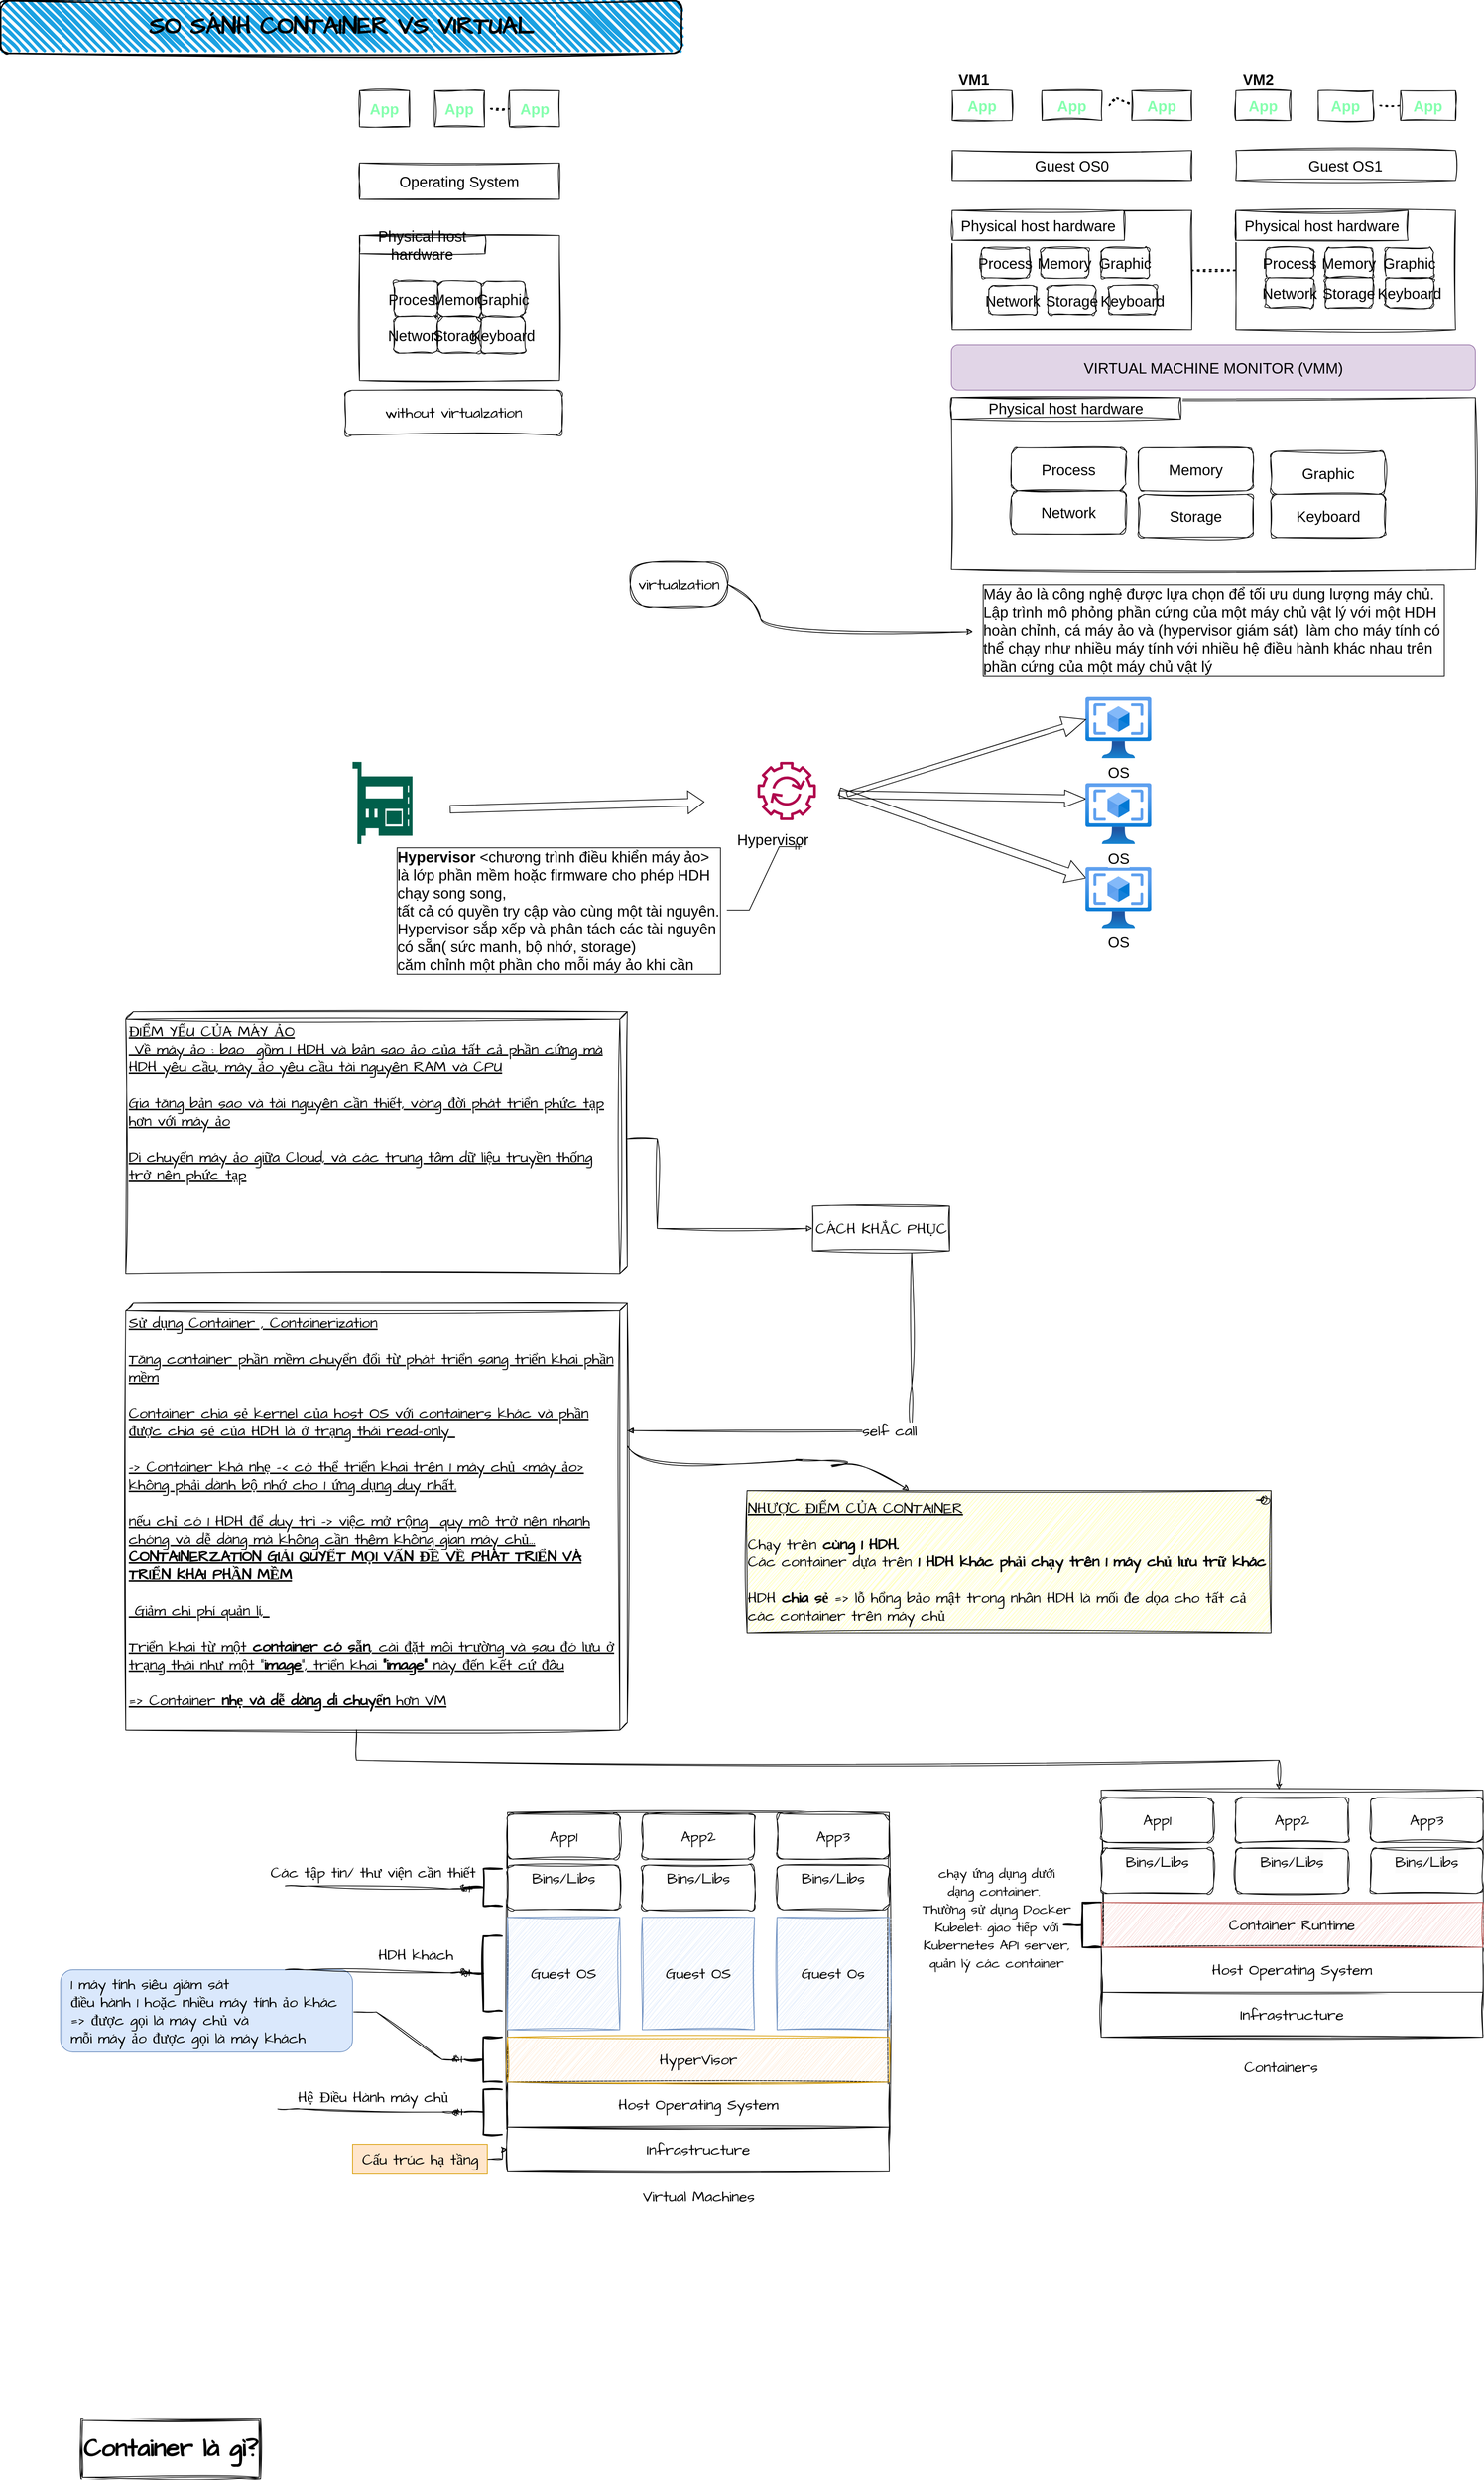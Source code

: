 <mxfile version="21.3.2" type="github" pages="2">
  <diagram name="Docker" id="a0oaJFji5QDftbRzg78K">
    <mxGraphModel dx="2856" dy="2262" grid="1" gridSize="10" guides="1" tooltips="1" connect="1" arrows="1" fold="1" page="1" pageScale="1" pageWidth="827" pageHeight="1169" math="0" shadow="0">
      <root>
        <mxCell id="0" />
        <mxCell id="1" parent="0" />
        <mxCell id="lQ1iWXKazuJ-khMov56M-31" value="" style="group;fontSize=20;" parent="1" vertex="1" connectable="0">
          <mxGeometry x="901" y="50" width="320" height="640" as="geometry" />
        </mxCell>
        <mxCell id="lQ1iWXKazuJ-khMov56M-16" value="&lt;b style=&quot;font-size: 20px;&quot;&gt;&lt;font color=&quot;#87ffaf&quot; style=&quot;font-size: 20px;&quot;&gt;App&lt;/font&gt;&lt;/b&gt;" style="rounded=0;whiteSpace=wrap;html=1;sketch=1;curveFitting=1;jiggle=2;shadow=0;movable=1;resizable=1;rotatable=1;deletable=1;editable=1;locked=0;connectable=1;container=0;fontSize=20;" parent="lQ1iWXKazuJ-khMov56M-31" vertex="1">
          <mxGeometry width="80" height="40" as="geometry" />
        </mxCell>
        <mxCell id="lQ1iWXKazuJ-khMov56M-17" value="&lt;b style=&quot;font-size: 20px;&quot;&gt;&lt;font color=&quot;#87ffaf&quot; style=&quot;font-size: 20px;&quot;&gt;App&lt;/font&gt;&lt;/b&gt;" style="rounded=0;whiteSpace=wrap;html=1;sketch=1;curveFitting=1;jiggle=2;shadow=0;movable=1;resizable=1;rotatable=1;deletable=1;editable=1;locked=0;connectable=1;container=0;fontSize=20;" parent="lQ1iWXKazuJ-khMov56M-31" vertex="1">
          <mxGeometry x="120" width="80" height="40" as="geometry" />
        </mxCell>
        <mxCell id="lQ1iWXKazuJ-khMov56M-18" value="" style="endArrow=none;dashed=1;html=1;dashPattern=1 3;strokeWidth=2;rounded=0;sketch=1;curveFitting=1;jiggle=2;shadow=0;movable=1;resizable=1;rotatable=1;deletable=1;editable=1;locked=0;connectable=1;fontSize=20;" parent="lQ1iWXKazuJ-khMov56M-31" edge="1">
          <mxGeometry width="50" height="50" relative="1" as="geometry">
            <mxPoint x="210" y="20" as="sourcePoint" />
            <mxPoint x="240" y="20" as="targetPoint" />
            <Array as="points">
              <mxPoint x="220" y="10" />
            </Array>
          </mxGeometry>
        </mxCell>
        <mxCell id="lQ1iWXKazuJ-khMov56M-19" value="&lt;b style=&quot;font-size: 20px;&quot;&gt;&lt;font color=&quot;#87ffaf&quot; style=&quot;font-size: 20px;&quot;&gt;App&lt;/font&gt;&lt;/b&gt;" style="rounded=0;whiteSpace=wrap;html=1;sketch=1;curveFitting=1;jiggle=2;shadow=0;movable=1;resizable=1;rotatable=1;deletable=1;editable=1;locked=0;connectable=1;container=0;fontSize=20;" parent="lQ1iWXKazuJ-khMov56M-31" vertex="1">
          <mxGeometry x="240" width="80" height="40" as="geometry" />
        </mxCell>
        <mxCell id="lQ1iWXKazuJ-khMov56M-20" value="Guest OS0" style="rounded=0;whiteSpace=wrap;html=1;sketch=1;curveFitting=1;jiggle=2;shadow=0;movable=1;resizable=1;rotatable=1;deletable=1;editable=1;locked=0;connectable=1;container=0;fontSize=20;" parent="lQ1iWXKazuJ-khMov56M-31" vertex="1">
          <mxGeometry y="80" width="320" height="40" as="geometry" />
        </mxCell>
        <mxCell id="lQ1iWXKazuJ-khMov56M-21" value="" style="rounded=0;whiteSpace=wrap;html=1;sketch=1;curveFitting=1;jiggle=2;shadow=0;movable=1;resizable=1;rotatable=1;deletable=1;editable=1;locked=0;connectable=1;container=0;fontSize=20;" parent="lQ1iWXKazuJ-khMov56M-31" vertex="1">
          <mxGeometry y="160" width="320" height="160" as="geometry" />
        </mxCell>
        <mxCell id="lQ1iWXKazuJ-khMov56M-22" value="Physical host hardware" style="rounded=0;whiteSpace=wrap;html=1;sketch=1;curveFitting=1;jiggle=2;shadow=0;movable=1;resizable=1;rotatable=1;deletable=1;editable=1;locked=0;connectable=1;container=0;fontSize=20;" parent="lQ1iWXKazuJ-khMov56M-31" vertex="1">
          <mxGeometry y="160" width="230" height="40" as="geometry" />
        </mxCell>
        <mxCell id="bngR2TSv_xNvbO2YMxAf-5" value="Process" style="rounded=1;whiteSpace=wrap;html=1;sketch=1;curveFitting=1;jiggle=2;shadow=0;movable=1;resizable=1;rotatable=1;deletable=1;editable=1;locked=0;connectable=1;container=0;fontSize=20;" vertex="1" parent="lQ1iWXKazuJ-khMov56M-31">
          <mxGeometry x="38.999" y="210" width="64.2" height="40" as="geometry" />
        </mxCell>
        <mxCell id="bngR2TSv_xNvbO2YMxAf-6" value="Memory" style="rounded=1;whiteSpace=wrap;html=1;sketch=1;curveFitting=1;jiggle=2;shadow=0;movable=1;resizable=1;rotatable=1;deletable=1;editable=1;locked=0;connectable=1;container=0;fontSize=20;" vertex="1" parent="lQ1iWXKazuJ-khMov56M-31">
          <mxGeometry x="118.229" y="210" width="64.2" height="40" as="geometry" />
        </mxCell>
        <mxCell id="bngR2TSv_xNvbO2YMxAf-7" value="Graphic" style="rounded=1;whiteSpace=wrap;html=1;sketch=1;curveFitting=1;jiggle=2;shadow=0;movable=1;resizable=1;rotatable=1;deletable=1;editable=1;locked=0;connectable=1;container=0;fontSize=20;" vertex="1" parent="lQ1iWXKazuJ-khMov56M-31">
          <mxGeometry x="198.999" y="210" width="64.2" height="40" as="geometry" />
        </mxCell>
        <mxCell id="bngR2TSv_xNvbO2YMxAf-8" value="Network" style="rounded=1;whiteSpace=wrap;html=1;sketch=1;curveFitting=1;jiggle=2;shadow=0;movable=1;resizable=1;rotatable=1;deletable=1;editable=1;locked=0;connectable=1;container=0;fontSize=20;" vertex="1" parent="lQ1iWXKazuJ-khMov56M-31">
          <mxGeometry x="48.999" y="260" width="64.2" height="40" as="geometry" />
        </mxCell>
        <mxCell id="bngR2TSv_xNvbO2YMxAf-9" value="Storage" style="rounded=1;whiteSpace=wrap;html=1;sketch=1;curveFitting=1;jiggle=2;shadow=0;movable=1;resizable=1;rotatable=1;deletable=1;editable=1;locked=0;connectable=1;container=0;fontSize=20;" vertex="1" parent="lQ1iWXKazuJ-khMov56M-31">
          <mxGeometry x="128.229" y="260" width="64.2" height="40" as="geometry" />
        </mxCell>
        <mxCell id="bngR2TSv_xNvbO2YMxAf-10" value="Keyboard" style="rounded=1;whiteSpace=wrap;html=1;sketch=1;curveFitting=1;jiggle=2;shadow=0;movable=1;resizable=1;rotatable=1;deletable=1;editable=1;locked=0;connectable=1;container=0;fontSize=20;" vertex="1" parent="lQ1iWXKazuJ-khMov56M-31">
          <mxGeometry x="208.999" y="260" width="64.2" height="40" as="geometry" />
        </mxCell>
        <mxCell id="lQ1iWXKazuJ-khMov56M-32" value="" style="group;fontSize=20;" parent="1" vertex="1" connectable="0">
          <mxGeometry x="1280" y="50" width="321" height="340" as="geometry" />
        </mxCell>
        <mxCell id="lQ1iWXKazuJ-khMov56M-33" value="&lt;b style=&quot;font-size: 20px;&quot;&gt;&lt;font color=&quot;#87ffaf&quot; style=&quot;font-size: 20px;&quot;&gt;App&lt;/font&gt;&lt;/b&gt;" style="rounded=0;whiteSpace=wrap;html=1;sketch=1;curveFitting=1;jiggle=2;shadow=0;movable=1;resizable=1;rotatable=1;deletable=1;editable=1;locked=0;connectable=1;container=0;fontSize=20;" parent="lQ1iWXKazuJ-khMov56M-32" vertex="1">
          <mxGeometry width="73.371" height="40" as="geometry" />
        </mxCell>
        <mxCell id="lQ1iWXKazuJ-khMov56M-34" value="&lt;b style=&quot;font-size: 20px;&quot;&gt;&lt;font color=&quot;#87ffaf&quot; style=&quot;font-size: 20px;&quot;&gt;App&lt;/font&gt;&lt;/b&gt;" style="rounded=0;whiteSpace=wrap;html=1;sketch=1;curveFitting=1;jiggle=2;shadow=0;movable=1;resizable=1;rotatable=1;deletable=1;editable=1;locked=0;connectable=1;container=0;fontSize=20;" parent="lQ1iWXKazuJ-khMov56M-32" vertex="1">
          <mxGeometry x="110.057" width="73.371" height="40" as="geometry" />
        </mxCell>
        <mxCell id="lQ1iWXKazuJ-khMov56M-35" value="" style="endArrow=none;dashed=1;html=1;dashPattern=1 3;strokeWidth=2;rounded=0;sketch=1;curveFitting=1;jiggle=2;shadow=0;movable=1;resizable=1;rotatable=1;deletable=1;editable=1;locked=0;connectable=1;fontSize=20;" parent="lQ1iWXKazuJ-khMov56M-32" edge="1">
          <mxGeometry width="50" height="50" relative="1" as="geometry">
            <mxPoint x="192.6" y="20" as="sourcePoint" />
            <mxPoint x="220.114" y="20" as="targetPoint" />
          </mxGeometry>
        </mxCell>
        <mxCell id="lQ1iWXKazuJ-khMov56M-36" value="&lt;b style=&quot;font-size: 20px;&quot;&gt;&lt;font color=&quot;#87ffaf&quot; style=&quot;font-size: 20px;&quot;&gt;App&lt;/font&gt;&lt;/b&gt;" style="rounded=0;whiteSpace=wrap;html=1;sketch=1;curveFitting=1;jiggle=2;shadow=0;movable=1;resizable=1;rotatable=1;deletable=1;editable=1;locked=0;connectable=1;container=0;fontSize=20;" parent="lQ1iWXKazuJ-khMov56M-32" vertex="1">
          <mxGeometry x="220.114" width="73.371" height="40" as="geometry" />
        </mxCell>
        <mxCell id="lQ1iWXKazuJ-khMov56M-37" value="Guest OS1" style="rounded=0;whiteSpace=wrap;html=1;sketch=1;curveFitting=1;jiggle=2;shadow=0;movable=1;resizable=1;rotatable=1;deletable=1;editable=1;locked=0;connectable=1;container=0;fontSize=20;" parent="lQ1iWXKazuJ-khMov56M-32" vertex="1">
          <mxGeometry y="80" width="293.486" height="40" as="geometry" />
        </mxCell>
        <mxCell id="lQ1iWXKazuJ-khMov56M-38" value="" style="rounded=0;whiteSpace=wrap;html=1;sketch=1;curveFitting=1;jiggle=2;shadow=0;movable=1;resizable=1;rotatable=1;deletable=1;editable=1;locked=0;connectable=1;container=0;fontSize=20;" parent="lQ1iWXKazuJ-khMov56M-32" vertex="1">
          <mxGeometry y="160" width="293.486" height="160" as="geometry" />
        </mxCell>
        <mxCell id="lQ1iWXKazuJ-khMov56M-39" value="Physical host hardware" style="rounded=0;whiteSpace=wrap;html=1;sketch=1;curveFitting=1;jiggle=2;shadow=0;movable=1;resizable=1;rotatable=1;deletable=1;editable=1;locked=0;connectable=1;container=0;fontSize=20;" parent="lQ1iWXKazuJ-khMov56M-32" vertex="1">
          <mxGeometry y="160" width="230" height="40" as="geometry" />
        </mxCell>
        <mxCell id="lQ1iWXKazuJ-khMov56M-40" value="Process" style="rounded=1;whiteSpace=wrap;html=1;sketch=1;curveFitting=1;jiggle=2;shadow=0;movable=1;resizable=1;rotatable=1;deletable=1;editable=1;locked=0;connectable=1;container=0;fontSize=20;" parent="lQ1iWXKazuJ-khMov56M-32" vertex="1">
          <mxGeometry x="39.999" y="210" width="64.2" height="40" as="geometry" />
        </mxCell>
        <mxCell id="lQ1iWXKazuJ-khMov56M-41" value="Memory" style="rounded=1;whiteSpace=wrap;html=1;sketch=1;curveFitting=1;jiggle=2;shadow=0;movable=1;resizable=1;rotatable=1;deletable=1;editable=1;locked=0;connectable=1;container=0;fontSize=20;" parent="lQ1iWXKazuJ-khMov56M-32" vertex="1">
          <mxGeometry x="119.229" y="210" width="64.2" height="40" as="geometry" />
        </mxCell>
        <mxCell id="lQ1iWXKazuJ-khMov56M-42" value="Graphic" style="rounded=1;whiteSpace=wrap;html=1;sketch=1;curveFitting=1;jiggle=2;shadow=0;movable=1;resizable=1;rotatable=1;deletable=1;editable=1;locked=0;connectable=1;container=0;fontSize=20;" parent="lQ1iWXKazuJ-khMov56M-32" vertex="1">
          <mxGeometry x="199.999" y="210" width="64.2" height="40" as="geometry" />
        </mxCell>
        <mxCell id="lQ1iWXKazuJ-khMov56M-43" value="Network" style="rounded=1;whiteSpace=wrap;html=1;sketch=1;curveFitting=1;jiggle=2;shadow=0;movable=1;resizable=1;rotatable=1;deletable=1;editable=1;locked=0;connectable=1;container=0;fontSize=20;" parent="lQ1iWXKazuJ-khMov56M-32" vertex="1">
          <mxGeometry x="39.999" y="250" width="64.2" height="40" as="geometry" />
        </mxCell>
        <mxCell id="lQ1iWXKazuJ-khMov56M-44" value="Storage" style="rounded=1;whiteSpace=wrap;html=1;sketch=1;curveFitting=1;jiggle=2;shadow=0;movable=1;resizable=1;rotatable=1;deletable=1;editable=1;locked=0;connectable=1;container=0;fontSize=20;" parent="lQ1iWXKazuJ-khMov56M-32" vertex="1">
          <mxGeometry x="119.229" y="250" width="64.2" height="40" as="geometry" />
        </mxCell>
        <mxCell id="lQ1iWXKazuJ-khMov56M-45" value="Keyboard" style="rounded=1;whiteSpace=wrap;html=1;sketch=1;curveFitting=1;jiggle=2;shadow=0;movable=1;resizable=1;rotatable=1;deletable=1;editable=1;locked=0;connectable=1;container=0;fontSize=20;" parent="lQ1iWXKazuJ-khMov56M-32" vertex="1">
          <mxGeometry x="199.999" y="250" width="64.2" height="40" as="geometry" />
        </mxCell>
        <mxCell id="lQ1iWXKazuJ-khMov56M-46" value="&lt;b style=&quot;font-size: 20px;&quot;&gt;VM1&lt;/b&gt;" style="text;html=1;strokeColor=none;fillColor=none;align=center;verticalAlign=middle;whiteSpace=wrap;rounded=0;fontSize=20;" parent="1" vertex="1">
          <mxGeometry x="900" y="20" width="60" height="30" as="geometry" />
        </mxCell>
        <mxCell id="lQ1iWXKazuJ-khMov56M-76" value="&lt;b style=&quot;font-size: 20px;&quot;&gt;VM2&lt;/b&gt;" style="text;html=1;strokeColor=none;fillColor=none;align=center;verticalAlign=middle;whiteSpace=wrap;rounded=0;fontSize=20;" parent="1" vertex="1">
          <mxGeometry x="1280" y="20" width="60" height="30" as="geometry" />
        </mxCell>
        <mxCell id="lQ1iWXKazuJ-khMov56M-77" value="VIRTUAL MACHINE MONITOR (VMM)" style="rounded=1;whiteSpace=wrap;html=1;fillColor=#e1d5e7;strokeColor=#9673a6;fontSize=20;" parent="1" vertex="1">
          <mxGeometry x="900" y="390" width="700" height="60" as="geometry" />
        </mxCell>
        <mxCell id="lQ1iWXKazuJ-khMov56M-86" value="" style="group;fontSize=20;" parent="1" vertex="1" connectable="0">
          <mxGeometry x="900" y="460" width="700" height="230" as="geometry" />
        </mxCell>
        <mxCell id="lQ1iWXKazuJ-khMov56M-78" value="" style="rounded=0;whiteSpace=wrap;html=1;sketch=1;curveFitting=1;jiggle=2;fontSize=20;" parent="lQ1iWXKazuJ-khMov56M-86" vertex="1">
          <mxGeometry width="700" height="230" as="geometry" />
        </mxCell>
        <mxCell id="lQ1iWXKazuJ-khMov56M-79" value="Physical host hardware" style="rounded=0;whiteSpace=wrap;html=1;sketch=1;curveFitting=1;jiggle=2;fontSize=20;" parent="lQ1iWXKazuJ-khMov56M-86" vertex="1">
          <mxGeometry width="306.25" height="28.75" as="geometry" />
        </mxCell>
        <mxCell id="lQ1iWXKazuJ-khMov56M-80" value="Process" style="rounded=1;whiteSpace=wrap;html=1;sketch=1;curveFitting=1;jiggle=2;fontSize=20;" parent="lQ1iWXKazuJ-khMov56M-86" vertex="1">
          <mxGeometry x="80.002" y="66.995" width="153.125" height="57.5" as="geometry" />
        </mxCell>
        <mxCell id="lQ1iWXKazuJ-khMov56M-81" value="Memory" style="rounded=1;whiteSpace=wrap;html=1;sketch=1;curveFitting=1;jiggle=2;fontSize=20;" parent="lQ1iWXKazuJ-khMov56M-86" vertex="1">
          <mxGeometry x="249.998" y="66.995" width="153.125" height="57.5" as="geometry" />
        </mxCell>
        <mxCell id="lQ1iWXKazuJ-khMov56M-82" value="Graphic" style="rounded=1;whiteSpace=wrap;html=1;sketch=1;curveFitting=1;jiggle=2;fontSize=20;" parent="lQ1iWXKazuJ-khMov56M-86" vertex="1">
          <mxGeometry x="426.562" y="71.875" width="153.125" height="57.5" as="geometry" />
        </mxCell>
        <mxCell id="lQ1iWXKazuJ-khMov56M-83" value="Network" style="rounded=1;whiteSpace=wrap;html=1;sketch=1;curveFitting=1;jiggle=2;fontSize=20;" parent="lQ1iWXKazuJ-khMov56M-86" vertex="1">
          <mxGeometry x="80.002" y="124.495" width="153.125" height="57.5" as="geometry" />
        </mxCell>
        <mxCell id="lQ1iWXKazuJ-khMov56M-84" value="Storage" style="rounded=1;whiteSpace=wrap;html=1;sketch=1;curveFitting=1;jiggle=2;fontSize=20;" parent="lQ1iWXKazuJ-khMov56M-86" vertex="1">
          <mxGeometry x="249.998" y="129.375" width="153.125" height="57.5" as="geometry" />
        </mxCell>
        <mxCell id="lQ1iWXKazuJ-khMov56M-85" value="Keyboard" style="rounded=1;whiteSpace=wrap;html=1;sketch=1;curveFitting=1;jiggle=2;fontSize=20;" parent="lQ1iWXKazuJ-khMov56M-86" vertex="1">
          <mxGeometry x="426.562" y="129.375" width="153.125" height="57.5" as="geometry" />
        </mxCell>
        <mxCell id="lQ1iWXKazuJ-khMov56M-90" value="&lt;div style=&quot;text-align: left; font-size: 20px;&quot;&gt;&lt;span style=&quot;background-color: initial; font-size: 20px; font-weight: normal;&quot;&gt;Máy ảo là công nghệ được lựa chọn để tối ưu dung lượng máy chủ.&lt;/span&gt;&lt;/div&gt;&lt;span style=&quot;font-size: 20px; font-weight: normal;&quot;&gt;&lt;div style=&quot;text-align: left; font-size: 20px;&quot;&gt;&lt;span style=&quot;background-color: initial; font-size: 20px;&quot;&gt;Lập trình mô phỏng phần cứng của một máy chủ vật lý với một HDH&lt;/span&gt;&lt;/div&gt;&lt;div style=&quot;text-align: left; font-size: 20px;&quot;&gt;&lt;span style=&quot;background-color: initial; font-size: 20px;&quot;&gt;hoàn chỉnh, cá máy ảo và (hypervisor giám sát)&amp;nbsp;&amp;nbsp;&lt;/span&gt;&lt;span style=&quot;background-color: initial; font-size: 20px;&quot;&gt;làm cho máy tính có&amp;nbsp;&lt;/span&gt;&lt;/div&gt;&lt;div style=&quot;text-align: left; font-size: 20px;&quot;&gt;&lt;span style=&quot;background-color: initial; font-size: 20px;&quot;&gt;thể chạy như nhiều máy tính với nhiều hệ điều hành khác nhau trên&amp;nbsp;&lt;/span&gt;&lt;/div&gt;&lt;div style=&quot;text-align: left; font-size: 20px;&quot;&gt;&lt;span style=&quot;background-color: initial; font-size: 20px;&quot;&gt;phần cứng của một máy chủ vật lý&lt;/span&gt;&lt;/div&gt;&lt;/span&gt;" style="text;html=1;align=center;verticalAlign=middle;resizable=0;points=[];autosize=1;strokeColor=none;fillColor=none;fontStyle=1;fontSize=20;labelBorderColor=default;" parent="1" vertex="1">
          <mxGeometry x="930" y="705" width="640" height="130" as="geometry" />
        </mxCell>
        <mxCell id="lQ1iWXKazuJ-khMov56M-92" value="" style="endArrow=none;dashed=1;html=1;dashPattern=1 3;strokeWidth=2;rounded=0;sketch=1;curveFitting=1;jiggle=2;shadow=0;movable=1;resizable=1;rotatable=1;deletable=1;editable=1;locked=0;connectable=1;exitX=1;exitY=0.5;exitDx=0;exitDy=0;entryX=0;entryY=0.5;entryDx=0;entryDy=0;fontSize=20;" parent="1" source="lQ1iWXKazuJ-khMov56M-21" target="lQ1iWXKazuJ-khMov56M-38" edge="1">
          <mxGeometry width="50" height="50" relative="1" as="geometry">
            <mxPoint x="1120" y="80" as="sourcePoint" />
            <mxPoint x="1150" y="80" as="targetPoint" />
            <Array as="points" />
          </mxGeometry>
        </mxCell>
        <mxCell id="eZhU4yZ3Bpee02jfo4mL-1" value="" style="sketch=0;pointerEvents=1;shadow=0;dashed=0;html=1;strokeColor=none;fillColor=#005F4B;labelPosition=center;verticalLabelPosition=bottom;verticalAlign=top;align=center;outlineConnect=0;shape=mxgraph.veeam2.hardware_controller;fontSize=20;" parent="1" vertex="1">
          <mxGeometry x="100" y="946.5" width="80" height="110" as="geometry" />
        </mxCell>
        <mxCell id="eZhU4yZ3Bpee02jfo4mL-3" value="&lt;div style=&quot;text-align: left; font-size: 20px;&quot;&gt;&lt;span style=&quot;font-size: 20px;&quot;&gt;&lt;b style=&quot;font-size: 20px;&quot;&gt;Hypervisor&lt;/b&gt; &amp;lt;chương trình điều khiển máy ảo&amp;gt;&lt;/span&gt;&lt;/div&gt;&lt;font style=&quot;font-size: 20px;&quot;&gt;&lt;div style=&quot;text-align: left; font-size: 20px;&quot;&gt;&lt;span style=&quot;font-size: 20px;&quot;&gt;là lớp phần mềm hoặc firmware cho phép HDH&amp;nbsp;&lt;/span&gt;&lt;/div&gt;&lt;div style=&quot;text-align: left; font-size: 20px;&quot;&gt;&lt;span style=&quot;font-size: 20px;&quot;&gt;chạy song song,&amp;nbsp;&lt;/span&gt;&lt;/div&gt;&lt;div style=&quot;text-align: left; font-size: 20px;&quot;&gt;&lt;span style=&quot;font-size: 20px;&quot;&gt;tất cả có quyền try cập vào cùng một tài nguyên.&lt;/span&gt;&lt;/div&gt;&lt;div style=&quot;text-align: left; font-size: 20px;&quot;&gt;&lt;span style=&quot;font-size: 20px;&quot;&gt;Hypervisor sắp xếp và phân tách các tài nguyên&amp;nbsp;&lt;/span&gt;&lt;/div&gt;&lt;div style=&quot;text-align: left; font-size: 20px;&quot;&gt;&lt;span style=&quot;font-size: 20px;&quot;&gt;có sẵn( sức manh, bộ nhớ, storage)&lt;/span&gt;&lt;/div&gt;&lt;div style=&quot;text-align: left; font-size: 20px;&quot;&gt;&lt;span style=&quot;font-size: 20px;&quot;&gt;căm chỉnh một phần cho mỗi máy ảo khi cần&lt;/span&gt;&lt;/div&gt;&lt;/font&gt;" style="text;html=1;align=center;verticalAlign=middle;resizable=0;points=[];autosize=1;strokeColor=none;fillColor=none;labelBackgroundColor=none;labelBorderColor=default;fontSize=20;" parent="1" vertex="1">
          <mxGeometry x="150" y="1054.5" width="450" height="180" as="geometry" />
        </mxCell>
        <mxCell id="eZhU4yZ3Bpee02jfo4mL-5" value="" style="sketch=0;outlineConnect=0;fontColor=#232F3E;gradientColor=none;fillColor=#B0084D;strokeColor=none;dashed=0;verticalLabelPosition=bottom;verticalAlign=top;align=center;html=1;fontSize=20;fontStyle=0;aspect=fixed;pointerEvents=1;shape=mxgraph.aws4.automation;" parent="1" vertex="1">
          <mxGeometry x="641" y="946.5" width="78" height="78" as="geometry" />
        </mxCell>
        <mxCell id="eZhU4yZ3Bpee02jfo4mL-6" value="Hypervisor" style="text;html=1;align=center;verticalAlign=middle;resizable=0;points=[];autosize=1;strokeColor=none;fillColor=none;fontSize=20;" parent="1" vertex="1">
          <mxGeometry x="601" y="1029.5" width="120" height="40" as="geometry" />
        </mxCell>
        <mxCell id="eZhU4yZ3Bpee02jfo4mL-7" value="OS" style="image;aspect=fixed;html=1;points=[];align=center;fontSize=20;image=img/lib/azure2/compute/OS_Images_Classic.svg;" parent="1" vertex="1">
          <mxGeometry x="1079" y="860" width="88.1" height="81.72" as="geometry" />
        </mxCell>
        <mxCell id="eZhU4yZ3Bpee02jfo4mL-11" value="" style="shape=flexArrow;endArrow=classic;html=1;rounded=0;width=6.667;endSize=10.233;fontSize=20;" parent="1" edge="1">
          <mxGeometry width="50" height="50" relative="1" as="geometry">
            <mxPoint x="760" y="990" as="sourcePoint" />
            <mxPoint x="1080" y="890" as="targetPoint" />
          </mxGeometry>
        </mxCell>
        <mxCell id="eZhU4yZ3Bpee02jfo4mL-12" value="" style="shape=flexArrow;endArrow=classic;html=1;rounded=0;endWidth=11.667;endSize=9.083;fontSize=20;" parent="1" edge="1">
          <mxGeometry width="50" height="50" relative="1" as="geometry">
            <mxPoint x="750" y="990" as="sourcePoint" />
            <mxPoint x="1080" y="996" as="targetPoint" />
          </mxGeometry>
        </mxCell>
        <mxCell id="eZhU4yZ3Bpee02jfo4mL-13" value="" style="shape=flexArrow;endArrow=classic;html=1;rounded=0;width=10;endSize=8.417;fontSize=20;" parent="1" edge="1">
          <mxGeometry width="50" height="50" relative="1" as="geometry">
            <mxPoint x="750" y="986" as="sourcePoint" />
            <mxPoint x="1080" y="1102" as="targetPoint" />
          </mxGeometry>
        </mxCell>
        <mxCell id="eZhU4yZ3Bpee02jfo4mL-14" value="" style="shape=flexArrow;endArrow=classic;html=1;rounded=0;endWidth=20;endSize=6.833;fontSize=20;" parent="1" edge="1">
          <mxGeometry width="50" height="50" relative="1" as="geometry">
            <mxPoint x="230" y="1010" as="sourcePoint" />
            <mxPoint x="570" y="1000" as="targetPoint" />
          </mxGeometry>
        </mxCell>
        <mxCell id="eZhU4yZ3Bpee02jfo4mL-15" value="OS" style="image;aspect=fixed;html=1;points=[];align=center;fontSize=20;image=img/lib/azure2/compute/OS_Images_Classic.svg;" parent="1" vertex="1">
          <mxGeometry x="1079" y="1087" width="88.1" height="81.72" as="geometry" />
        </mxCell>
        <mxCell id="eZhU4yZ3Bpee02jfo4mL-16" value="OS" style="image;aspect=fixed;html=1;points=[];align=center;fontSize=20;image=img/lib/azure2/compute/OS_Images_Classic.svg;" parent="1" vertex="1">
          <mxGeometry x="1079" y="974.78" width="88.1" height="81.72" as="geometry" />
        </mxCell>
        <mxCell id="eZhU4yZ3Bpee02jfo4mL-30" value="" style="edgeStyle=entityRelationEdgeStyle;fontSize=20;html=1;endArrow=ERmandOne;rounded=0;entryX=0.825;entryY=0.763;entryDx=0;entryDy=0;entryPerimeter=0;" parent="1" source="eZhU4yZ3Bpee02jfo4mL-3" target="eZhU4yZ3Bpee02jfo4mL-6" edge="1">
          <mxGeometry width="100" height="100" relative="1" as="geometry">
            <mxPoint x="460" y="1271" as="sourcePoint" />
            <mxPoint x="790" y="1090" as="targetPoint" />
          </mxGeometry>
        </mxCell>
        <mxCell id="eZhU4yZ3Bpee02jfo4mL-31" value="&lt;font style=&quot;font-size: 20px;&quot;&gt;ĐIỂM YẾU CỦA MÁY ẢO&lt;br style=&quot;font-size: 20px;&quot;&gt;&amp;nbsp;Về máy ảo : bao&amp;nbsp; gồm 1 HDH và bản sao ảo của tất cả phần cứng mà HDH yêu cầu, máy ảo yêu cầu tài nguyên RAM và CPU&lt;br style=&quot;font-size: 20px;&quot;&gt;&lt;br style=&quot;font-size: 20px;&quot;&gt;Gia tăng bản sao và tài nguyên cần thiết, vòng đời phát triển phức tạp hơn với máy ảo&lt;br style=&quot;font-size: 20px;&quot;&gt;&lt;br style=&quot;font-size: 20px;&quot;&gt;Di chuyển máy ảo giữa Cloud, và các trung tâm dữ liệu truyền thống trở nên phức tạp&lt;br style=&quot;font-size: 20px;&quot;&gt;&lt;/font&gt;" style="verticalAlign=top;align=left;spacingTop=8;spacingLeft=2;spacingRight=12;shape=cube;size=10;direction=south;fontStyle=4;html=1;whiteSpace=wrap;sketch=1;hachureGap=4;jiggle=2;curveFitting=1;fontFamily=Architects Daughter;fontSource=https%3A%2F%2Ffonts.googleapis.com%2Fcss%3Ffamily%3DArchitects%2BDaughter;fontSize=20;" parent="1" vertex="1">
          <mxGeometry x="-203" y="1280" width="670" height="350" as="geometry" />
        </mxCell>
        <mxCell id="eZhU4yZ3Bpee02jfo4mL-34" value="self call" style="html=1;align=left;spacingLeft=2;endArrow=block;rounded=0;edgeStyle=orthogonalEdgeStyle;curved=0;rounded=0;sketch=1;hachureGap=4;jiggle=2;curveFitting=1;fontFamily=Architects Daughter;fontSource=https%3A%2F%2Ffonts.googleapis.com%2Fcss%3Ffamily%3DArchitects%2BDaughter;fontSize=20;entryX=0;entryY=0;entryDx=170;entryDy=0;entryPerimeter=0;" parent="1" source="eZhU4yZ3Bpee02jfo4mL-33" target="eZhU4yZ3Bpee02jfo4mL-36" edge="1">
          <mxGeometry relative="1" as="geometry">
            <mxPoint x="707" y="1740" as="sourcePoint" />
            <Array as="points">
              <mxPoint x="847" y="1780" />
              <mxPoint x="847" y="1870" />
            </Array>
            <mxPoint x="557" y="1910" as="targetPoint" />
          </mxGeometry>
        </mxCell>
        <mxCell id="eZhU4yZ3Bpee02jfo4mL-35" value="" style="html=1;align=left;spacingLeft=2;endArrow=block;rounded=0;edgeStyle=orthogonalEdgeStyle;curved=0;rounded=0;sketch=1;hachureGap=4;jiggle=2;curveFitting=1;fontFamily=Architects Daughter;fontSource=https%3A%2F%2Ffonts.googleapis.com%2Fcss%3Ffamily%3DArchitects%2BDaughter;fontSize=20;exitX=0;exitY=0;exitDx=170;exitDy=0;exitPerimeter=0;" parent="1" source="eZhU4yZ3Bpee02jfo4mL-31" target="eZhU4yZ3Bpee02jfo4mL-33" edge="1">
          <mxGeometry relative="1" as="geometry">
            <mxPoint x="467" y="1450" as="sourcePoint" />
            <Array as="points">
              <mxPoint x="507" y="1450" />
              <mxPoint x="507" y="1570" />
            </Array>
            <mxPoint x="297" y="1970" as="targetPoint" />
          </mxGeometry>
        </mxCell>
        <mxCell id="eZhU4yZ3Bpee02jfo4mL-33" value="CÁCH KHẮC PHỤC" style="html=1;points=[];perimeter=orthogonalPerimeter;outlineConnect=0;targetShapes=umlLifeline;portConstraint=eastwest;newEdgeStyle={&quot;edgeStyle&quot;:&quot;elbowEdgeStyle&quot;,&quot;elbow&quot;:&quot;vertical&quot;,&quot;curved&quot;:0,&quot;rounded&quot;:0};sketch=1;hachureGap=4;jiggle=2;curveFitting=1;fontFamily=Architects Daughter;fontSource=https%3A%2F%2Ffonts.googleapis.com%2Fcss%3Ffamily%3DArchitects%2BDaughter;fontSize=20;" parent="1" vertex="1">
          <mxGeometry x="714.5" y="1540" width="183" height="60" as="geometry" />
        </mxCell>
        <mxCell id="eZhU4yZ3Bpee02jfo4mL-36" value="&lt;font&gt;Sử dụng Container , Containerization&lt;br style=&quot;font-size: 20px;&quot;&gt;&lt;br style=&quot;font-size: 20px;&quot;&gt;Tăng container phần mềm chuyển đổi từ phát triển sang triển khai phần mềm&lt;br style=&quot;font-size: 20px;&quot;&gt;&lt;br style=&quot;font-size: 20px;&quot;&gt;Container chia sẻ kernel của host OS với containers khác và phần được chia sẻ của HDH là ở trạng thái &lt;span style=&quot;font-size: 20px;&quot;&gt;read-only&amp;nbsp;&lt;br style=&quot;font-size: 20px;&quot;&gt;&lt;/span&gt;&lt;br style=&quot;font-size: 20px;&quot;&gt;-&amp;gt; Container khá nhẹ -&amp;lt; có thể triển khai trên 1 máy chủ &amp;lt;máy ảo&amp;gt;&lt;br style=&quot;font-size: 20px;&quot;&gt;không phải dành bộ nhớ cho 1 ứng dụng duy nhất.&lt;br style=&quot;font-size: 20px;&quot;&gt;&lt;br style=&quot;font-size: 20px;&quot;&gt;nếu chỉ có 1 HDH để duy trì -&amp;gt; việc mở rộng&amp;nbsp; quy mô trở nên nhanh chóng và dễ dàng mà không cần thêm không gian máy chủ...&lt;br style=&quot;font-size: 20px;&quot;&gt;&lt;/font&gt;&lt;span style=&quot;font-size: 20px;&quot;&gt;&lt;font&gt;&lt;b style=&quot;&quot;&gt;CONTAINERZATION GIẢI QUYẾT MỌI VẤN ĐỀ VỀ PHÁT TRIỂN VÀ TRIỂN KHAI PHẦN MỀM&lt;/b&gt;&lt;br&gt;&lt;br&gt;&amp;nbsp;Giảm chi phí quản lí,&amp;nbsp;&lt;br&gt;&lt;br&gt;Triển khai từ một &lt;b style=&quot;&quot;&gt;container có sẵn&lt;/b&gt;, cài đặt môi trường và sau đó lưu ở trạng thái như một &quot;&lt;b style=&quot;&quot;&gt;image&lt;/b&gt;&quot;, triển khai &lt;b style=&quot;&quot;&gt;&quot;image&quot; &lt;/b&gt;này đến kết cứ đâu&lt;br&gt;&lt;br&gt;=&amp;gt; Container &lt;b style=&quot;&quot;&gt;nhẹ và dễ dàng di chuyển&lt;/b&gt; hơn VM&lt;br&gt;&lt;/font&gt;&lt;br&gt;&lt;/span&gt;" style="verticalAlign=top;align=left;spacingTop=8;spacingLeft=2;spacingRight=12;shape=cube;size=10;direction=south;fontStyle=4;html=1;whiteSpace=wrap;sketch=1;hachureGap=4;jiggle=2;curveFitting=1;fontFamily=Architects Daughter;fontSource=https%3A%2F%2Ffonts.googleapis.com%2Fcss%3Ffamily%3DArchitects%2BDaughter;fontSize=20;" parent="1" vertex="1">
          <mxGeometry x="-203" y="1670" width="670" height="570" as="geometry" />
        </mxCell>
        <mxCell id="eZhU4yZ3Bpee02jfo4mL-37" value="" style="swimlane;startSize=0;sketch=1;hachureGap=4;jiggle=2;curveFitting=1;fontFamily=Architects Daughter;fontSource=https%3A%2F%2Ffonts.googleapis.com%2Fcss%3Ffamily%3DArchitects%2BDaughter;fontSize=20;" parent="1" vertex="1">
          <mxGeometry x="307" y="2350" width="510" height="480" as="geometry" />
        </mxCell>
        <mxCell id="eZhU4yZ3Bpee02jfo4mL-43" value="Infrastructure" style="rounded=0;whiteSpace=wrap;html=1;sketch=1;hachureGap=4;jiggle=2;curveFitting=1;fontFamily=Architects Daughter;fontSource=https%3A%2F%2Ffonts.googleapis.com%2Fcss%3Ffamily%3DArchitects%2BDaughter;fontSize=20;" parent="eZhU4yZ3Bpee02jfo4mL-37" vertex="1">
          <mxGeometry y="420" width="510" height="60" as="geometry" />
        </mxCell>
        <mxCell id="eZhU4yZ3Bpee02jfo4mL-49" value="Host Operating System" style="rounded=0;whiteSpace=wrap;html=1;sketch=1;hachureGap=4;jiggle=2;curveFitting=1;fontFamily=Architects Daughter;fontSource=https%3A%2F%2Ffonts.googleapis.com%2Fcss%3Ffamily%3DArchitects%2BDaughter;fontSize=20;" parent="eZhU4yZ3Bpee02jfo4mL-37" vertex="1">
          <mxGeometry y="360" width="510" height="60" as="geometry" />
        </mxCell>
        <mxCell id="eZhU4yZ3Bpee02jfo4mL-46" value="HyperVisor" style="rounded=0;whiteSpace=wrap;html=1;sketch=1;hachureGap=4;jiggle=2;curveFitting=1;fontFamily=Architects Daughter;fontSource=https%3A%2F%2Ffonts.googleapis.com%2Fcss%3Ffamily%3DArchitects%2BDaughter;fontSize=20;fillColor=#ffe6cc;strokeColor=#d79b00;" parent="eZhU4yZ3Bpee02jfo4mL-37" vertex="1">
          <mxGeometry y="300" width="510" height="60" as="geometry" />
        </mxCell>
        <mxCell id="eZhU4yZ3Bpee02jfo4mL-51" value="Guest OS" style="whiteSpace=wrap;html=1;aspect=fixed;sketch=1;hachureGap=4;jiggle=2;curveFitting=1;fontFamily=Architects Daughter;fontSource=https%3A%2F%2Ffonts.googleapis.com%2Fcss%3Ffamily%3DArchitects%2BDaughter;fontSize=20;fillColor=#dae8fc;strokeColor=#6c8ebf;" parent="eZhU4yZ3Bpee02jfo4mL-37" vertex="1">
          <mxGeometry y="140" width="150" height="150" as="geometry" />
        </mxCell>
        <mxCell id="eZhU4yZ3Bpee02jfo4mL-52" value="Guest OS" style="whiteSpace=wrap;html=1;aspect=fixed;sketch=1;hachureGap=4;jiggle=2;curveFitting=1;fontFamily=Architects Daughter;fontSource=https%3A%2F%2Ffonts.googleapis.com%2Fcss%3Ffamily%3DArchitects%2BDaughter;fontSize=20;fillColor=#dae8fc;strokeColor=#6c8ebf;" parent="eZhU4yZ3Bpee02jfo4mL-37" vertex="1">
          <mxGeometry x="180" y="140" width="150" height="150" as="geometry" />
        </mxCell>
        <mxCell id="eZhU4yZ3Bpee02jfo4mL-53" value="Guest Os" style="whiteSpace=wrap;html=1;aspect=fixed;sketch=1;hachureGap=4;jiggle=2;curveFitting=1;fontFamily=Architects Daughter;fontSource=https%3A%2F%2Ffonts.googleapis.com%2Fcss%3Ffamily%3DArchitects%2BDaughter;fontSize=20;fillColor=#dae8fc;strokeColor=#6c8ebf;" parent="eZhU4yZ3Bpee02jfo4mL-37" vertex="1">
          <mxGeometry x="360" y="140" width="150" height="150" as="geometry" />
        </mxCell>
        <mxCell id="eZhU4yZ3Bpee02jfo4mL-54" value="&#xa;&lt;span style=&quot;color: rgb(0, 0, 0); font-family: &amp;quot;Architects Daughter&amp;quot;; font-size: 20px; font-style: normal; font-variant-ligatures: normal; font-variant-caps: normal; font-weight: 400; letter-spacing: normal; orphans: 2; text-align: center; text-indent: 0px; text-transform: none; widows: 2; word-spacing: 0px; -webkit-text-stroke-width: 0px; background-color: rgb(251, 251, 251); text-decoration-thickness: initial; text-decoration-style: initial; text-decoration-color: initial; float: none; display: inline !important;&quot;&gt;Bins/Libs&lt;/span&gt;&#xa;&#xa;" style="rounded=1;whiteSpace=wrap;html=1;sketch=1;hachureGap=4;jiggle=2;curveFitting=1;fontFamily=Architects Daughter;fontSource=https%3A%2F%2Ffonts.googleapis.com%2Fcss%3Ffamily%3DArchitects%2BDaughter;fontSize=20;" parent="eZhU4yZ3Bpee02jfo4mL-37" vertex="1">
          <mxGeometry y="70" width="150" height="60" as="geometry" />
        </mxCell>
        <mxCell id="eZhU4yZ3Bpee02jfo4mL-58" value="&#xa;&lt;span style=&quot;color: rgb(0, 0, 0); font-family: &amp;quot;Architects Daughter&amp;quot;; font-size: 20px; font-style: normal; font-variant-ligatures: normal; font-variant-caps: normal; font-weight: 400; letter-spacing: normal; orphans: 2; text-align: center; text-indent: 0px; text-transform: none; widows: 2; word-spacing: 0px; -webkit-text-stroke-width: 0px; background-color: rgb(251, 251, 251); text-decoration-thickness: initial; text-decoration-style: initial; text-decoration-color: initial; float: none; display: inline !important;&quot;&gt;Bins/Libs&lt;/span&gt;&#xa;&#xa;" style="rounded=1;whiteSpace=wrap;html=1;sketch=1;hachureGap=4;jiggle=2;curveFitting=1;fontFamily=Architects Daughter;fontSource=https%3A%2F%2Ffonts.googleapis.com%2Fcss%3Ffamily%3DArchitects%2BDaughter;fontSize=20;" parent="eZhU4yZ3Bpee02jfo4mL-37" vertex="1">
          <mxGeometry x="180" y="70" width="150" height="60" as="geometry" />
        </mxCell>
        <mxCell id="eZhU4yZ3Bpee02jfo4mL-59" value="&#xa;&lt;span style=&quot;color: rgb(0, 0, 0); font-family: &amp;quot;Architects Daughter&amp;quot;; font-size: 20px; font-style: normal; font-variant-ligatures: normal; font-variant-caps: normal; font-weight: 400; letter-spacing: normal; orphans: 2; text-align: center; text-indent: 0px; text-transform: none; widows: 2; word-spacing: 0px; -webkit-text-stroke-width: 0px; background-color: rgb(251, 251, 251); text-decoration-thickness: initial; text-decoration-style: initial; text-decoration-color: initial; float: none; display: inline !important;&quot;&gt;Bins/Libs&lt;/span&gt;&#xa;&#xa;" style="rounded=1;whiteSpace=wrap;html=1;sketch=1;hachureGap=4;jiggle=2;curveFitting=1;fontFamily=Architects Daughter;fontSource=https%3A%2F%2Ffonts.googleapis.com%2Fcss%3Ffamily%3DArchitects%2BDaughter;fontSize=20;" parent="eZhU4yZ3Bpee02jfo4mL-37" vertex="1">
          <mxGeometry x="360" y="70" width="150" height="60" as="geometry" />
        </mxCell>
        <mxCell id="eZhU4yZ3Bpee02jfo4mL-74" value="App1" style="rounded=1;whiteSpace=wrap;html=1;sketch=1;hachureGap=4;jiggle=2;curveFitting=1;fontFamily=Architects Daughter;fontSource=https%3A%2F%2Ffonts.googleapis.com%2Fcss%3Ffamily%3DArchitects%2BDaughter;fontSize=20;" parent="eZhU4yZ3Bpee02jfo4mL-37" vertex="1">
          <mxGeometry y="2" width="150" height="60" as="geometry" />
        </mxCell>
        <mxCell id="eZhU4yZ3Bpee02jfo4mL-75" value="App2" style="rounded=1;whiteSpace=wrap;html=1;sketch=1;hachureGap=4;jiggle=2;curveFitting=1;fontFamily=Architects Daughter;fontSource=https%3A%2F%2Ffonts.googleapis.com%2Fcss%3Ffamily%3DArchitects%2BDaughter;fontSize=20;" parent="eZhU4yZ3Bpee02jfo4mL-37" vertex="1">
          <mxGeometry x="180" y="2" width="150" height="60" as="geometry" />
        </mxCell>
        <mxCell id="eZhU4yZ3Bpee02jfo4mL-76" value="App3" style="rounded=1;whiteSpace=wrap;html=1;sketch=1;hachureGap=4;jiggle=2;curveFitting=1;fontFamily=Architects Daughter;fontSource=https%3A%2F%2Ffonts.googleapis.com%2Fcss%3Ffamily%3DArchitects%2BDaughter;fontSize=20;" parent="eZhU4yZ3Bpee02jfo4mL-37" vertex="1">
          <mxGeometry x="360" y="2" width="150" height="60" as="geometry" />
        </mxCell>
        <mxCell id="eZhU4yZ3Bpee02jfo4mL-77" value="Virtual Machines" style="text;html=1;align=center;verticalAlign=middle;resizable=0;points=[];autosize=1;strokeColor=none;fillColor=none;fontSize=20;fontFamily=Architects Daughter;" parent="1" vertex="1">
          <mxGeometry x="477" y="2843" width="170" height="40" as="geometry" />
        </mxCell>
        <mxCell id="eZhU4yZ3Bpee02jfo4mL-78" value="" style="swimlane;startSize=0;sketch=1;hachureGap=4;jiggle=2;curveFitting=1;fontFamily=Architects Daughter;fontSource=https%3A%2F%2Ffonts.googleapis.com%2Fcss%3Ffamily%3DArchitects%2BDaughter;fontSize=20;" parent="1" vertex="1">
          <mxGeometry x="1100" y="2320" width="510" height="330" as="geometry" />
        </mxCell>
        <mxCell id="eZhU4yZ3Bpee02jfo4mL-79" value="Infrastructure" style="rounded=0;whiteSpace=wrap;html=1;sketch=1;hachureGap=4;jiggle=2;curveFitting=1;fontFamily=Architects Daughter;fontSource=https%3A%2F%2Ffonts.googleapis.com%2Fcss%3Ffamily%3DArchitects%2BDaughter;fontSize=20;" parent="eZhU4yZ3Bpee02jfo4mL-78" vertex="1">
          <mxGeometry y="270" width="510" height="60" as="geometry" />
        </mxCell>
        <mxCell id="eZhU4yZ3Bpee02jfo4mL-80" value="Host Operating System" style="rounded=0;whiteSpace=wrap;html=1;sketch=1;hachureGap=4;jiggle=2;curveFitting=1;fontFamily=Architects Daughter;fontSource=https%3A%2F%2Ffonts.googleapis.com%2Fcss%3Ffamily%3DArchitects%2BDaughter;fontSize=20;" parent="eZhU4yZ3Bpee02jfo4mL-78" vertex="1">
          <mxGeometry y="210" width="510" height="60" as="geometry" />
        </mxCell>
        <mxCell id="eZhU4yZ3Bpee02jfo4mL-81" value="Container Runtime" style="rounded=0;whiteSpace=wrap;html=1;sketch=1;hachureGap=4;jiggle=2;curveFitting=1;fontFamily=Architects Daughter;fontSource=https%3A%2F%2Ffonts.googleapis.com%2Fcss%3Ffamily%3DArchitects%2BDaughter;fontSize=20;fillColor=#f8cecc;strokeColor=#b85450;" parent="eZhU4yZ3Bpee02jfo4mL-78" vertex="1">
          <mxGeometry y="150" width="510" height="60" as="geometry" />
        </mxCell>
        <mxCell id="eZhU4yZ3Bpee02jfo4mL-85" value="&#xa;&lt;span style=&quot;color: rgb(0, 0, 0); font-family: &amp;quot;Architects Daughter&amp;quot;; font-size: 20px; font-style: normal; font-variant-ligatures: normal; font-variant-caps: normal; font-weight: 400; letter-spacing: normal; orphans: 2; text-align: center; text-indent: 0px; text-transform: none; widows: 2; word-spacing: 0px; -webkit-text-stroke-width: 0px; background-color: rgb(251, 251, 251); text-decoration-thickness: initial; text-decoration-style: initial; text-decoration-color: initial; float: none; display: inline !important;&quot;&gt;Bins/Libs&lt;/span&gt;&#xa;&#xa;" style="rounded=1;whiteSpace=wrap;html=1;sketch=1;hachureGap=4;jiggle=2;curveFitting=1;fontFamily=Architects Daughter;fontSource=https%3A%2F%2Ffonts.googleapis.com%2Fcss%3Ffamily%3DArchitects%2BDaughter;fontSize=20;" parent="eZhU4yZ3Bpee02jfo4mL-78" vertex="1">
          <mxGeometry y="78" width="150" height="60" as="geometry" />
        </mxCell>
        <mxCell id="eZhU4yZ3Bpee02jfo4mL-86" value="&#xa;&lt;span style=&quot;color: rgb(0, 0, 0); font-family: &amp;quot;Architects Daughter&amp;quot;; font-size: 20px; font-style: normal; font-variant-ligatures: normal; font-variant-caps: normal; font-weight: 400; letter-spacing: normal; orphans: 2; text-align: center; text-indent: 0px; text-transform: none; widows: 2; word-spacing: 0px; -webkit-text-stroke-width: 0px; background-color: rgb(251, 251, 251); text-decoration-thickness: initial; text-decoration-style: initial; text-decoration-color: initial; float: none; display: inline !important;&quot;&gt;Bins/Libs&lt;/span&gt;&#xa;&#xa;" style="rounded=1;whiteSpace=wrap;html=1;sketch=1;hachureGap=4;jiggle=2;curveFitting=1;fontFamily=Architects Daughter;fontSource=https%3A%2F%2Ffonts.googleapis.com%2Fcss%3Ffamily%3DArchitects%2BDaughter;fontSize=20;" parent="eZhU4yZ3Bpee02jfo4mL-78" vertex="1">
          <mxGeometry x="180" y="78" width="150" height="60" as="geometry" />
        </mxCell>
        <mxCell id="eZhU4yZ3Bpee02jfo4mL-87" value="&#xa;&lt;span style=&quot;color: rgb(0, 0, 0); font-family: &amp;quot;Architects Daughter&amp;quot;; font-size: 20px; font-style: normal; font-variant-ligatures: normal; font-variant-caps: normal; font-weight: 400; letter-spacing: normal; orphans: 2; text-align: center; text-indent: 0px; text-transform: none; widows: 2; word-spacing: 0px; -webkit-text-stroke-width: 0px; background-color: rgb(251, 251, 251); text-decoration-thickness: initial; text-decoration-style: initial; text-decoration-color: initial; float: none; display: inline !important;&quot;&gt;Bins/Libs&lt;/span&gt;&#xa;&#xa;" style="rounded=1;whiteSpace=wrap;html=1;sketch=1;hachureGap=4;jiggle=2;curveFitting=1;fontFamily=Architects Daughter;fontSource=https%3A%2F%2Ffonts.googleapis.com%2Fcss%3Ffamily%3DArchitects%2BDaughter;fontSize=20;" parent="eZhU4yZ3Bpee02jfo4mL-78" vertex="1">
          <mxGeometry x="360" y="78" width="150" height="60" as="geometry" />
        </mxCell>
        <mxCell id="eZhU4yZ3Bpee02jfo4mL-88" value="App1" style="rounded=1;whiteSpace=wrap;html=1;sketch=1;hachureGap=4;jiggle=2;curveFitting=1;fontFamily=Architects Daughter;fontSource=https%3A%2F%2Ffonts.googleapis.com%2Fcss%3Ffamily%3DArchitects%2BDaughter;fontSize=20;" parent="eZhU4yZ3Bpee02jfo4mL-78" vertex="1">
          <mxGeometry y="10" width="150" height="60" as="geometry" />
        </mxCell>
        <mxCell id="eZhU4yZ3Bpee02jfo4mL-89" value="App2" style="rounded=1;whiteSpace=wrap;html=1;sketch=1;hachureGap=4;jiggle=2;curveFitting=1;fontFamily=Architects Daughter;fontSource=https%3A%2F%2Ffonts.googleapis.com%2Fcss%3Ffamily%3DArchitects%2BDaughter;fontSize=20;" parent="eZhU4yZ3Bpee02jfo4mL-78" vertex="1">
          <mxGeometry x="180" y="10" width="150" height="60" as="geometry" />
        </mxCell>
        <mxCell id="eZhU4yZ3Bpee02jfo4mL-90" value="App3" style="rounded=1;whiteSpace=wrap;html=1;sketch=1;hachureGap=4;jiggle=2;curveFitting=1;fontFamily=Architects Daughter;fontSource=https%3A%2F%2Ffonts.googleapis.com%2Fcss%3Ffamily%3DArchitects%2BDaughter;fontSize=20;" parent="eZhU4yZ3Bpee02jfo4mL-78" vertex="1">
          <mxGeometry x="360" y="10" width="150" height="60" as="geometry" />
        </mxCell>
        <mxCell id="eZhU4yZ3Bpee02jfo4mL-91" value="Containers" style="text;html=1;align=center;verticalAlign=middle;resizable=0;points=[];autosize=1;strokeColor=none;fillColor=none;fontSize=20;fontFamily=Architects Daughter;" parent="1" vertex="1">
          <mxGeometry x="1280" y="2670" width="120" height="40" as="geometry" />
        </mxCell>
        <mxCell id="eZhU4yZ3Bpee02jfo4mL-96" value="virtualzation" style="rounded=1;whiteSpace=wrap;html=1;sketch=1;hachureGap=4;jiggle=2;curveFitting=1;fontFamily=Architects Daughter;fontSource=https%3A%2F%2Ffonts.googleapis.com%2Fcss%3Ffamily%3DArchitects%2BDaughter;fontSize=20;arcSize=50;" parent="1" vertex="1">
          <mxGeometry x="471" y="680" width="130" height="60" as="geometry" />
        </mxCell>
        <mxCell id="eZhU4yZ3Bpee02jfo4mL-97" value="" style="curved=1;endArrow=classic;html=1;rounded=0;sketch=1;hachureGap=4;jiggle=2;curveFitting=1;fontFamily=Architects Daughter;fontSource=https%3A%2F%2Ffonts.googleapis.com%2Fcss%3Ffamily%3DArchitects%2BDaughter;fontSize=16;exitX=1;exitY=0.5;exitDx=0;exitDy=0;entryX=-0.002;entryY=0.521;entryDx=0;entryDy=0;entryPerimeter=0;" parent="1" source="eZhU4yZ3Bpee02jfo4mL-96" target="lQ1iWXKazuJ-khMov56M-90" edge="1">
          <mxGeometry width="50" height="50" relative="1" as="geometry">
            <mxPoint x="640" y="530" as="sourcePoint" />
            <mxPoint x="690" y="480" as="targetPoint" />
            <Array as="points">
              <mxPoint x="640" y="730" />
              <mxPoint x="650" y="780" />
            </Array>
          </mxGeometry>
        </mxCell>
        <mxCell id="eZhU4yZ3Bpee02jfo4mL-99" style="edgeStyle=orthogonalEdgeStyle;rounded=0;sketch=1;hachureGap=4;jiggle=2;curveFitting=1;orthogonalLoop=1;jettySize=auto;html=1;fontFamily=Architects Daughter;fontSource=https%3A%2F%2Ffonts.googleapis.com%2Fcss%3Ffamily%3DArchitects%2BDaughter;fontSize=16;entryX=0.466;entryY=-0.001;entryDx=0;entryDy=0;entryPerimeter=0;exitX=0.999;exitY=0.54;exitDx=0;exitDy=0;exitPerimeter=0;" parent="1" source="eZhU4yZ3Bpee02jfo4mL-36" target="eZhU4yZ3Bpee02jfo4mL-78" edge="1">
          <mxGeometry relative="1" as="geometry">
            <mxPoint x="1062" y="2250" as="targetPoint" />
          </mxGeometry>
        </mxCell>
        <mxCell id="eZhU4yZ3Bpee02jfo4mL-98" value="&lt;div style=&quot;text-align: left;&quot;&gt;&lt;span style=&quot;background-color: initial;&quot;&gt;&lt;u&gt;NHƯỢC ĐIỂM CỦA CONTAINER&lt;/u&gt;&lt;/span&gt;&lt;/div&gt;&lt;div style=&quot;text-align: left;&quot;&gt;&lt;span style=&quot;background-color: initial;&quot;&gt;&lt;br&gt;&lt;/span&gt;&lt;/div&gt;&lt;div style=&quot;text-align: left;&quot;&gt;&lt;span style=&quot;background-color: initial;&quot;&gt;Chạy trên &lt;b&gt;cùng 1 HDH.&lt;/b&gt;&lt;/span&gt;&lt;/div&gt;&lt;div style=&quot;text-align: left;&quot;&gt;&lt;span style=&quot;background-color: initial;&quot;&gt;Các container dựa trên &lt;b&gt;1 HDH khác phải chạy trên 1 máy chủ lưu trữ khác&lt;/b&gt;&lt;/span&gt;&lt;/div&gt;&lt;div style=&quot;text-align: left;&quot;&gt;&lt;br&gt;&lt;/div&gt;&lt;div style=&quot;text-align: left;&quot;&gt;&lt;span style=&quot;background-color: initial;&quot;&gt;HDH &lt;b&gt;chia sẻ&lt;/b&gt; =&amp;gt; lỗ hổng bảo mật trong nhân HDH là mối đe dọa cho tất cả các container trên máy chủ&lt;/span&gt;&lt;/div&gt;" style="html=1;outlineConnect=0;whiteSpace=wrap;fillColor=#ffff99;shape=mxgraph.archimate3.application;appType=interface;archiType=square;sketch=1;hachureGap=4;jiggle=2;curveFitting=1;fontFamily=Architects Daughter;fontSource=https%3A%2F%2Ffonts.googleapis.com%2Fcss%3Ffamily%3DArchitects%2BDaughter;fontSize=20;" parent="1" vertex="1">
          <mxGeometry x="627" y="1920" width="700" height="190" as="geometry" />
        </mxCell>
        <mxCell id="eZhU4yZ3Bpee02jfo4mL-100" value="" style="curved=1;endArrow=classic;html=1;rounded=0;sketch=1;hachureGap=4;jiggle=2;curveFitting=1;fontFamily=Architects Daughter;fontSource=https%3A%2F%2Ffonts.googleapis.com%2Fcss%3Ffamily%3DArchitects%2BDaughter;fontSize=16;exitX=0;exitY=0;exitDx=190;exitDy=0;exitPerimeter=0;" parent="1" source="eZhU4yZ3Bpee02jfo4mL-36" target="eZhU4yZ3Bpee02jfo4mL-98" edge="1">
          <mxGeometry width="50" height="50" relative="1" as="geometry">
            <mxPoint x="347" y="1990" as="sourcePoint" />
            <mxPoint x="397" y="1940" as="targetPoint" />
            <Array as="points">
              <mxPoint x="487" y="1890" />
              <mxPoint x="717" y="1880" />
              <mxPoint x="677" y="1880" />
              <mxPoint x="777" y="1880" />
              <mxPoint x="727" y="1890" />
              <mxPoint x="787" y="1880" />
            </Array>
          </mxGeometry>
        </mxCell>
        <mxCell id="eZhU4yZ3Bpee02jfo4mL-95" value="without virtualzation" style="rounded=1;whiteSpace=wrap;html=1;sketch=1;hachureGap=4;jiggle=2;curveFitting=1;fontFamily=Architects Daughter;fontSource=https%3A%2F%2Ffonts.googleapis.com%2Fcss%3Ffamily%3DArchitects%2BDaughter;fontSize=20;" parent="1" vertex="1">
          <mxGeometry x="90" y="450.29" width="290" height="60" as="geometry" />
        </mxCell>
        <mxCell id="lQ1iWXKazuJ-khMov56M-1" value="&lt;b style=&quot;font-size: 20px;&quot;&gt;&lt;font color=&quot;#87ffaf&quot; style=&quot;font-size: 20px;&quot;&gt;App&lt;/font&gt;&lt;/b&gt;" style="rounded=0;whiteSpace=wrap;html=1;sketch=1;curveFitting=1;jiggle=2;fontSize=20;" parent="1" vertex="1">
          <mxGeometry x="109.284" y="49.998" width="66.79" height="48.403" as="geometry" />
        </mxCell>
        <mxCell id="lQ1iWXKazuJ-khMov56M-2" value="&lt;b style=&quot;font-size: 20px;&quot;&gt;&lt;font color=&quot;#87ffaf&quot; style=&quot;font-size: 20px;&quot;&gt;App&lt;/font&gt;&lt;/b&gt;" style="rounded=0;whiteSpace=wrap;html=1;sketch=1;curveFitting=1;jiggle=2;fontSize=20;" parent="1" vertex="1">
          <mxGeometry x="209.47" y="49.998" width="66.79" height="48.403" as="geometry" />
        </mxCell>
        <mxCell id="lQ1iWXKazuJ-khMov56M-3" value="" style="endArrow=none;dashed=1;html=1;dashPattern=1 3;strokeWidth=2;rounded=0;sketch=1;curveFitting=1;jiggle=2;fontSize=20;" parent="1" edge="1">
          <mxGeometry width="50" height="50" relative="1" as="geometry">
            <mxPoint x="284.609" y="74.199" as="sourcePoint" />
            <mxPoint x="309.655" y="74.199" as="targetPoint" />
          </mxGeometry>
        </mxCell>
        <mxCell id="lQ1iWXKazuJ-khMov56M-4" value="&lt;b style=&quot;font-size: 20px;&quot;&gt;&lt;font color=&quot;#87ffaf&quot; style=&quot;font-size: 20px;&quot;&gt;App&lt;/font&gt;&lt;/b&gt;" style="rounded=0;whiteSpace=wrap;html=1;sketch=1;curveFitting=1;jiggle=2;fontSize=20;" parent="1" vertex="1">
          <mxGeometry x="309.655" y="49.998" width="66.79" height="48.403" as="geometry" />
        </mxCell>
        <mxCell id="lQ1iWXKazuJ-khMov56M-5" value="Operating System" style="rounded=0;whiteSpace=wrap;html=1;sketch=1;curveFitting=1;jiggle=2;fontSize=20;" parent="1" vertex="1">
          <mxGeometry x="109.284" y="146.804" width="267.161" height="48.403" as="geometry" />
        </mxCell>
        <mxCell id="lQ1iWXKazuJ-khMov56M-7" value="" style="rounded=0;whiteSpace=wrap;html=1;sketch=1;curveFitting=1;jiggle=2;fontSize=20;" parent="1" vertex="1">
          <mxGeometry x="109.284" y="243.611" width="267.161" height="193.613" as="geometry" />
        </mxCell>
        <mxCell id="lQ1iWXKazuJ-khMov56M-8" value="Physical host hardware" style="rounded=0;whiteSpace=wrap;html=1;sketch=1;curveFitting=1;jiggle=2;fontSize=20;" parent="1" vertex="1">
          <mxGeometry x="109.286" y="243.61" width="167.857" height="24.205" as="geometry" />
        </mxCell>
        <mxCell id="lQ1iWXKazuJ-khMov56M-9" value="Process" style="rounded=1;whiteSpace=wrap;html=1;sketch=1;curveFitting=1;jiggle=2;fontSize=20;" parent="1" vertex="1">
          <mxGeometry x="155.203" y="304.115" width="58.441" height="48.403" as="geometry" />
        </mxCell>
        <mxCell id="lQ1iWXKazuJ-khMov56M-10" value="Memory" style="rounded=1;whiteSpace=wrap;html=1;sketch=1;curveFitting=1;jiggle=2;fontSize=20;" parent="1" vertex="1">
          <mxGeometry x="213.644" y="304.115" width="58.441" height="48.403" as="geometry" />
        </mxCell>
        <mxCell id="lQ1iWXKazuJ-khMov56M-11" value="Graphic" style="rounded=1;whiteSpace=wrap;html=1;sketch=1;curveFitting=1;jiggle=2;fontSize=20;" parent="1" vertex="1">
          <mxGeometry x="272.086" y="304.115" width="58.441" height="48.403" as="geometry" />
        </mxCell>
        <mxCell id="lQ1iWXKazuJ-khMov56M-12" value="Network" style="rounded=1;whiteSpace=wrap;html=1;sketch=1;curveFitting=1;jiggle=2;fontSize=20;" parent="1" vertex="1">
          <mxGeometry x="155.203" y="352.519" width="58.441" height="48.403" as="geometry" />
        </mxCell>
        <mxCell id="lQ1iWXKazuJ-khMov56M-13" value="Storage" style="rounded=1;whiteSpace=wrap;html=1;sketch=1;curveFitting=1;jiggle=2;fontSize=20;" parent="1" vertex="1">
          <mxGeometry x="213.644" y="352.519" width="58.441" height="48.403" as="geometry" />
        </mxCell>
        <mxCell id="lQ1iWXKazuJ-khMov56M-14" value="Keyboard" style="rounded=1;whiteSpace=wrap;html=1;sketch=1;curveFitting=1;jiggle=2;fontSize=20;" parent="1" vertex="1">
          <mxGeometry x="272.086" y="352.519" width="58.441" height="48.403" as="geometry" />
        </mxCell>
        <mxCell id="bngR2TSv_xNvbO2YMxAf-12" value="&lt;br&gt;" style="strokeWidth=2;html=1;shape=mxgraph.flowchart.annotation_2;align=left;labelPosition=right;pointerEvents=1;sketch=1;hachureGap=4;jiggle=2;curveFitting=1;fontFamily=Architects Daughter;fontSource=https%3A%2F%2Ffonts.googleapis.com%2Fcss%3Ffamily%3DArchitects%2BDaughter;fontSize=20;rotation=0;" vertex="1" parent="1">
          <mxGeometry x="249.66" y="2515" width="50" height="100" as="geometry" />
        </mxCell>
        <mxCell id="bngR2TSv_xNvbO2YMxAf-14" value="HDH khách" style="text;html=1;align=center;verticalAlign=middle;resizable=0;points=[];autosize=1;strokeColor=none;fillColor=none;fontSize=20;fontFamily=Architects Daughter;" vertex="1" parent="1">
          <mxGeometry x="124.42" y="2520" width="120" height="40" as="geometry" />
        </mxCell>
        <mxCell id="bngR2TSv_xNvbO2YMxAf-15" value="&lt;br&gt;" style="strokeWidth=2;html=1;shape=mxgraph.flowchart.annotation_2;align=left;labelPosition=right;pointerEvents=1;sketch=1;hachureGap=4;jiggle=2;curveFitting=1;fontFamily=Architects Daughter;fontSource=https%3A%2F%2Ffonts.googleapis.com%2Fcss%3Ffamily%3DArchitects%2BDaughter;fontSize=20;rotation=0;" vertex="1" parent="1">
          <mxGeometry x="249.83" y="2425" width="50" height="50" as="geometry" />
        </mxCell>
        <mxCell id="bngR2TSv_xNvbO2YMxAf-16" value="Các tập tin/ thư viện cần thiết" style="text;html=1;align=center;verticalAlign=middle;resizable=0;points=[];autosize=1;strokeColor=none;fillColor=none;fontSize=20;fontFamily=Architects Daughter;" vertex="1" parent="1">
          <mxGeometry x="-22.86" y="2410" width="300" height="40" as="geometry" />
        </mxCell>
        <mxCell id="bngR2TSv_xNvbO2YMxAf-17" value="&lt;br&gt;" style="strokeWidth=2;html=1;shape=mxgraph.flowchart.annotation_2;align=left;labelPosition=right;pointerEvents=1;sketch=1;hachureGap=4;jiggle=2;curveFitting=1;fontFamily=Architects Daughter;fontSource=https%3A%2F%2Ffonts.googleapis.com%2Fcss%3Ffamily%3DArchitects%2BDaughter;fontSize=20;rotation=0;" vertex="1" parent="1">
          <mxGeometry x="249.66" y="2650" width="50" height="60" as="geometry" />
        </mxCell>
        <mxCell id="bngR2TSv_xNvbO2YMxAf-18" value="&lt;div style=&quot;text-align: left;&quot;&gt;&lt;span style=&quot;background-color: initial;&quot;&gt;1 máy tính siêu giám sát&amp;nbsp;&lt;/span&gt;&lt;/div&gt;&lt;div style=&quot;text-align: left;&quot;&gt;&lt;span style=&quot;background-color: initial;&quot;&gt;điều hành 1 hoặc nhiều máy tính &lt;/span&gt;&lt;span style=&quot;background-color: initial;&quot;&gt;ảo khác&amp;nbsp;&lt;/span&gt;&lt;/div&gt;&lt;div style=&quot;text-align: left;&quot;&gt;&lt;span style=&quot;background-color: initial;&quot;&gt;=&amp;gt; được gọi là máy chủ và&amp;nbsp;&lt;/span&gt;&lt;/div&gt;&lt;div style=&quot;text-align: left;&quot;&gt;&lt;span style=&quot;background-color: initial;&quot;&gt;mỗi máy ảo được gọi là máy khách&lt;/span&gt;&lt;/div&gt;" style="text;html=1;align=center;verticalAlign=middle;resizable=0;points=[];autosize=1;strokeColor=#6c8ebf;fillColor=#dae8fc;fontSize=20;fontFamily=Architects Daughter;rounded=1;" vertex="1" parent="1">
          <mxGeometry x="-290" y="2560" width="390" height="110" as="geometry" />
        </mxCell>
        <mxCell id="bngR2TSv_xNvbO2YMxAf-19" value="&lt;br&gt;" style="strokeWidth=2;html=1;shape=mxgraph.flowchart.annotation_2;align=left;labelPosition=right;pointerEvents=1;sketch=1;hachureGap=4;jiggle=2;curveFitting=1;fontFamily=Architects Daughter;fontSource=https%3A%2F%2Ffonts.googleapis.com%2Fcss%3Ffamily%3DArchitects%2BDaughter;fontSize=20;rotation=0;" vertex="1" parent="1">
          <mxGeometry x="249.66" y="2720" width="50" height="60" as="geometry" />
        </mxCell>
        <mxCell id="bngR2TSv_xNvbO2YMxAf-21" value="" style="edgeStyle=entityRelationEdgeStyle;fontSize=12;html=1;endArrow=ERzeroToOne;endFill=1;rounded=0;sketch=1;hachureGap=4;jiggle=2;curveFitting=1;fontFamily=Architects Daughter;fontSource=https%3A%2F%2Ffonts.googleapis.com%2Fcss%3Ffamily%3DArchitects%2BDaughter;exitX=1.004;exitY=0.511;exitDx=0;exitDy=0;exitPerimeter=0;entryX=0;entryY=0.5;entryDx=0;entryDy=0;entryPerimeter=0;" edge="1" parent="1" source="bngR2TSv_xNvbO2YMxAf-18" target="bngR2TSv_xNvbO2YMxAf-17">
          <mxGeometry width="100" height="100" relative="1" as="geometry">
            <mxPoint x="590" y="2600" as="sourcePoint" />
            <mxPoint x="690" y="2500" as="targetPoint" />
          </mxGeometry>
        </mxCell>
        <mxCell id="bngR2TSv_xNvbO2YMxAf-23" value="" style="edgeStyle=entityRelationEdgeStyle;fontSize=12;html=1;endArrow=ERzeroToOne;endFill=1;rounded=0;sketch=1;hachureGap=4;jiggle=2;curveFitting=1;fontFamily=Architects Daughter;fontSource=https%3A%2F%2Ffonts.googleapis.com%2Fcss%3Ffamily%3DArchitects%2BDaughter;entryX=0;entryY=0.5;entryDx=0;entryDy=0;entryPerimeter=0;" edge="1" parent="1" target="bngR2TSv_xNvbO2YMxAf-19">
          <mxGeometry width="100" height="100" relative="1" as="geometry">
            <mxPoint y="2746" as="sourcePoint" />
            <mxPoint x="240" y="2810" as="targetPoint" />
          </mxGeometry>
        </mxCell>
        <mxCell id="bngR2TSv_xNvbO2YMxAf-24" value="Hệ Điều Hành máy chủ" style="text;html=1;align=center;verticalAlign=middle;resizable=0;points=[];autosize=1;strokeColor=none;fillColor=none;fontSize=20;fontFamily=Architects Daughter;" vertex="1" parent="1">
          <mxGeometry x="17.14" y="2710" width="220" height="40" as="geometry" />
        </mxCell>
        <mxCell id="bngR2TSv_xNvbO2YMxAf-25" value="" style="edgeStyle=entityRelationEdgeStyle;fontSize=12;html=1;endArrow=ERzeroToOne;endFill=1;rounded=0;sketch=1;hachureGap=4;jiggle=2;curveFitting=1;fontFamily=Architects Daughter;fontSource=https%3A%2F%2Ffonts.googleapis.com%2Fcss%3Ffamily%3DArchitects%2BDaughter;entryX=0;entryY=0.5;entryDx=0;entryDy=0;entryPerimeter=0;" edge="1" parent="1">
          <mxGeometry width="100" height="100" relative="1" as="geometry">
            <mxPoint x="10" y="2448" as="sourcePoint" />
            <mxPoint x="260" y="2452" as="targetPoint" />
          </mxGeometry>
        </mxCell>
        <mxCell id="bngR2TSv_xNvbO2YMxAf-26" value="" style="edgeStyle=entityRelationEdgeStyle;fontSize=12;html=1;endArrow=ERzeroToOne;endFill=1;rounded=0;sketch=1;hachureGap=4;jiggle=2;curveFitting=1;fontFamily=Architects Daughter;fontSource=https%3A%2F%2Ffonts.googleapis.com%2Fcss%3Ffamily%3DArchitects%2BDaughter;entryX=0;entryY=0.5;entryDx=0;entryDy=0;entryPerimeter=0;" edge="1" parent="1">
          <mxGeometry width="100" height="100" relative="1" as="geometry">
            <mxPoint x="10" y="2560" as="sourcePoint" />
            <mxPoint x="260" y="2564" as="targetPoint" />
          </mxGeometry>
        </mxCell>
        <mxCell id="bngR2TSv_xNvbO2YMxAf-28" value="" style="edgeStyle=orthogonalEdgeStyle;rounded=0;sketch=1;hachureGap=4;jiggle=2;curveFitting=1;orthogonalLoop=1;jettySize=auto;html=1;fontFamily=Architects Daughter;fontSource=https%3A%2F%2Ffonts.googleapis.com%2Fcss%3Ffamily%3DArchitects%2BDaughter;fontSize=16;" edge="1" parent="1" source="bngR2TSv_xNvbO2YMxAf-27" target="eZhU4yZ3Bpee02jfo4mL-43">
          <mxGeometry relative="1" as="geometry" />
        </mxCell>
        <mxCell id="bngR2TSv_xNvbO2YMxAf-27" value="Cấu trúc hạ tầng" style="text;html=1;align=center;verticalAlign=middle;resizable=0;points=[];autosize=1;strokeColor=#d79b00;fillColor=#ffe6cc;fontSize=20;fontFamily=Architects Daughter;" vertex="1" parent="1">
          <mxGeometry x="100" y="2793" width="180" height="40" as="geometry" />
        </mxCell>
        <mxCell id="bngR2TSv_xNvbO2YMxAf-29" value="" style="strokeWidth=2;html=1;shape=mxgraph.flowchart.annotation_2;align=left;labelPosition=right;pointerEvents=1;sketch=1;hachureGap=4;jiggle=2;curveFitting=1;fontFamily=Architects Daughter;fontSource=https%3A%2F%2Ffonts.googleapis.com%2Fcss%3Ffamily%3DArchitects%2BDaughter;fontSize=20;" vertex="1" parent="1">
          <mxGeometry x="1050" y="2470" width="50" height="60" as="geometry" />
        </mxCell>
        <mxCell id="bngR2TSv_xNvbO2YMxAf-30" value="&lt;font style=&quot;font-size: 18px;&quot;&gt;chạy ứng dụng dưới&lt;br&gt;dạng container.&amp;nbsp;&lt;br&gt;Thường sử dụng Docker&lt;br&gt;Kubelet: giao tiếp với&lt;br&gt;Kubernetes API server,&lt;br&gt;quản lý các container&lt;/font&gt;" style="text;html=1;align=center;verticalAlign=middle;resizable=0;points=[];autosize=1;strokeColor=none;fillColor=none;fontSize=20;fontFamily=Architects Daughter;" vertex="1" parent="1">
          <mxGeometry x="850" y="2410" width="220" height="160" as="geometry" />
        </mxCell>
        <mxCell id="bngR2TSv_xNvbO2YMxAf-31" value="&lt;b&gt;&lt;font style=&quot;font-size: 32px;&quot;&gt;SO SÁNH CONTAINER VS VIRTUAL&lt;/font&gt;&lt;/b&gt;" style="rounded=1;whiteSpace=wrap;html=1;strokeWidth=2;fillWeight=4;hachureGap=8;hachureAngle=45;fillColor=#1ba1e2;sketch=1;jiggle=2;curveFitting=1;fontFamily=Architects Daughter;fontSource=https%3A%2F%2Ffonts.googleapis.com%2Fcss%3Ffamily%3DArchitects%2BDaughter;fontSize=20;" vertex="1" parent="1">
          <mxGeometry x="-370" y="-70" width="910" height="70" as="geometry" />
        </mxCell>
        <mxCell id="bngR2TSv_xNvbO2YMxAf-35" value="&lt;b&gt;&lt;font style=&quot;font-size: 33px;&quot;&gt;Container là gì?&lt;/font&gt;&lt;/b&gt;" style="shape=ext;double=1;rounded=0;whiteSpace=wrap;html=1;sketch=1;hachureGap=4;jiggle=2;curveFitting=1;fontFamily=Architects Daughter;fontSource=https%3A%2F%2Ffonts.googleapis.com%2Fcss%3Ffamily%3DArchitects%2BDaughter;fontSize=20;" vertex="1" parent="1">
          <mxGeometry x="-262.86" y="3160" width="240" height="80" as="geometry" />
        </mxCell>
      </root>
    </mxGraphModel>
  </diagram>
  <diagram id="1VOIiPGpiIr5kRGeU_-F" name="Trang-2">
    <mxGraphModel dx="1420" dy="765" grid="1" gridSize="10" guides="1" tooltips="1" connect="1" arrows="1" fold="1" page="1" pageScale="1" pageWidth="827" pageHeight="1169" math="0" shadow="0">
      <root>
        <mxCell id="0" />
        <mxCell id="1" parent="0" />
      </root>
    </mxGraphModel>
  </diagram>
</mxfile>

